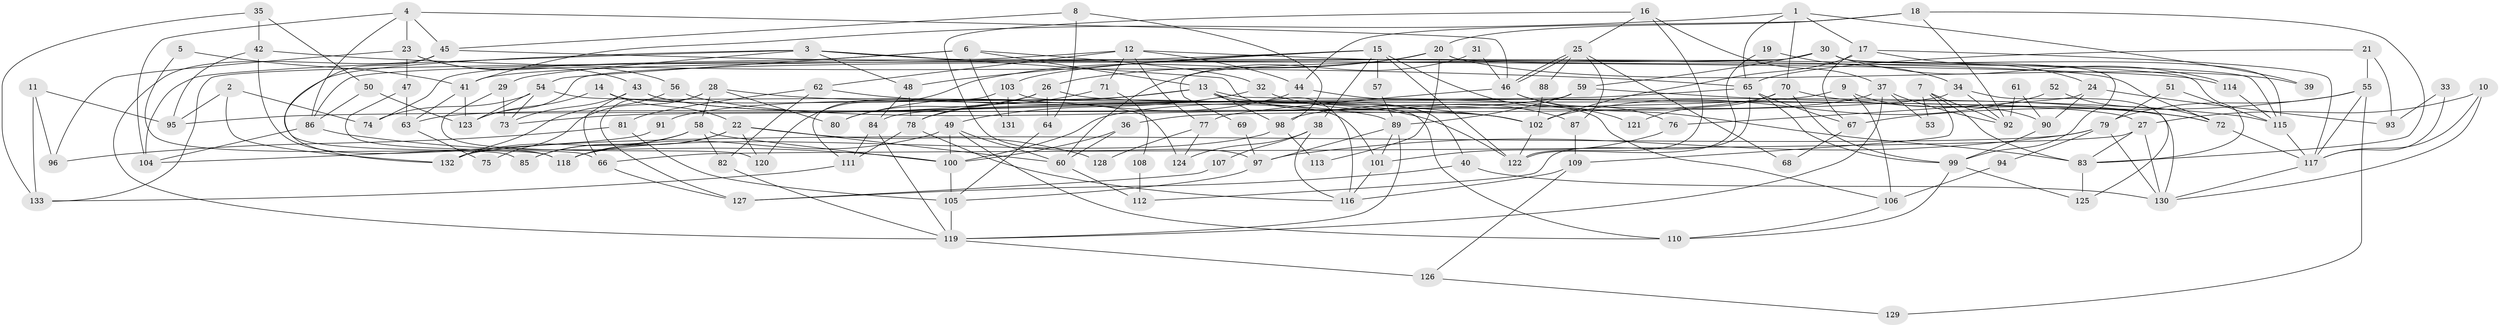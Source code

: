 // Generated by graph-tools (version 1.1) at 2025/50/03/09/25 03:50:02]
// undirected, 133 vertices, 266 edges
graph export_dot {
graph [start="1"]
  node [color=gray90,style=filled];
  1;
  2;
  3;
  4;
  5;
  6;
  7;
  8;
  9;
  10;
  11;
  12;
  13;
  14;
  15;
  16;
  17;
  18;
  19;
  20;
  21;
  22;
  23;
  24;
  25;
  26;
  27;
  28;
  29;
  30;
  31;
  32;
  33;
  34;
  35;
  36;
  37;
  38;
  39;
  40;
  41;
  42;
  43;
  44;
  45;
  46;
  47;
  48;
  49;
  50;
  51;
  52;
  53;
  54;
  55;
  56;
  57;
  58;
  59;
  60;
  61;
  62;
  63;
  64;
  65;
  66;
  67;
  68;
  69;
  70;
  71;
  72;
  73;
  74;
  75;
  76;
  77;
  78;
  79;
  80;
  81;
  82;
  83;
  84;
  85;
  86;
  87;
  88;
  89;
  90;
  91;
  92;
  93;
  94;
  95;
  96;
  97;
  98;
  99;
  100;
  101;
  102;
  103;
  104;
  105;
  106;
  107;
  108;
  109;
  110;
  111;
  112;
  113;
  114;
  115;
  116;
  117;
  118;
  119;
  120;
  121;
  122;
  123;
  124;
  125;
  126;
  127;
  128;
  129;
  130;
  131;
  132;
  133;
  1 -- 65;
  1 -- 41;
  1 -- 17;
  1 -- 39;
  1 -- 70;
  2 -- 95;
  2 -- 132;
  2 -- 74;
  3 -- 102;
  3 -- 132;
  3 -- 29;
  3 -- 48;
  3 -- 83;
  3 -- 104;
  4 -- 46;
  4 -- 23;
  4 -- 45;
  4 -- 86;
  4 -- 104;
  5 -- 41;
  5 -- 85;
  6 -- 74;
  6 -- 13;
  6 -- 32;
  6 -- 54;
  6 -- 131;
  7 -- 83;
  7 -- 92;
  7 -- 53;
  7 -- 109;
  8 -- 64;
  8 -- 45;
  8 -- 98;
  9 -- 90;
  9 -- 106;
  9 -- 95;
  10 -- 117;
  10 -- 27;
  10 -- 130;
  11 -- 95;
  11 -- 133;
  11 -- 96;
  12 -- 62;
  12 -- 86;
  12 -- 44;
  12 -- 71;
  12 -- 72;
  12 -- 77;
  13 -- 98;
  13 -- 130;
  13 -- 40;
  13 -- 80;
  13 -- 91;
  13 -- 116;
  14 -- 22;
  14 -- 101;
  14 -- 123;
  15 -- 41;
  15 -- 38;
  15 -- 48;
  15 -- 57;
  15 -- 103;
  15 -- 121;
  15 -- 122;
  16 -- 25;
  16 -- 122;
  16 -- 37;
  16 -- 97;
  17 -- 117;
  17 -- 24;
  17 -- 67;
  17 -- 102;
  18 -- 83;
  18 -- 20;
  18 -- 44;
  18 -- 92;
  19 -- 34;
  19 -- 122;
  20 -- 133;
  20 -- 26;
  20 -- 39;
  20 -- 113;
  20 -- 115;
  20 -- 120;
  21 -- 65;
  21 -- 55;
  21 -- 93;
  22 -- 120;
  22 -- 118;
  22 -- 60;
  22 -- 85;
  22 -- 128;
  23 -- 56;
  23 -- 43;
  23 -- 47;
  23 -- 96;
  24 -- 76;
  24 -- 90;
  24 -- 93;
  25 -- 46;
  25 -- 46;
  25 -- 87;
  25 -- 68;
  25 -- 88;
  26 -- 80;
  26 -- 73;
  26 -- 27;
  26 -- 64;
  27 -- 130;
  27 -- 66;
  27 -- 83;
  28 -- 58;
  28 -- 115;
  28 -- 75;
  28 -- 80;
  28 -- 127;
  29 -- 73;
  29 -- 120;
  30 -- 99;
  30 -- 115;
  30 -- 59;
  30 -- 69;
  30 -- 114;
  30 -- 123;
  31 -- 46;
  31 -- 60;
  32 -- 49;
  32 -- 87;
  33 -- 117;
  33 -- 93;
  34 -- 92;
  34 -- 36;
  34 -- 125;
  35 -- 42;
  35 -- 50;
  35 -- 133;
  36 -- 60;
  36 -- 100;
  37 -- 119;
  37 -- 53;
  37 -- 92;
  37 -- 98;
  38 -- 124;
  38 -- 116;
  38 -- 107;
  40 -- 130;
  40 -- 127;
  41 -- 123;
  41 -- 63;
  42 -- 65;
  42 -- 118;
  42 -- 95;
  43 -- 89;
  43 -- 66;
  43 -- 73;
  43 -- 122;
  44 -- 78;
  44 -- 106;
  45 -- 118;
  45 -- 114;
  45 -- 119;
  46 -- 83;
  46 -- 76;
  46 -- 77;
  47 -- 66;
  47 -- 63;
  48 -- 78;
  48 -- 84;
  49 -- 110;
  49 -- 100;
  49 -- 60;
  49 -- 118;
  50 -- 123;
  50 -- 86;
  51 -- 79;
  51 -- 115;
  52 -- 72;
  52 -- 102;
  54 -- 123;
  54 -- 73;
  54 -- 74;
  54 -- 124;
  55 -- 79;
  55 -- 117;
  55 -- 67;
  55 -- 129;
  56 -- 132;
  56 -- 102;
  57 -- 89;
  58 -- 100;
  58 -- 82;
  58 -- 85;
  58 -- 132;
  59 -- 72;
  59 -- 63;
  59 -- 89;
  60 -- 112;
  61 -- 90;
  61 -- 92;
  62 -- 102;
  62 -- 81;
  62 -- 82;
  63 -- 75;
  64 -- 105;
  65 -- 84;
  65 -- 67;
  65 -- 99;
  65 -- 112;
  66 -- 127;
  67 -- 68;
  69 -- 97;
  70 -- 99;
  70 -- 72;
  70 -- 100;
  70 -- 121;
  71 -- 78;
  71 -- 108;
  72 -- 117;
  76 -- 101;
  77 -- 124;
  77 -- 128;
  78 -- 111;
  78 -- 116;
  79 -- 130;
  79 -- 97;
  79 -- 94;
  79 -- 132;
  81 -- 105;
  81 -- 96;
  82 -- 119;
  83 -- 125;
  84 -- 119;
  84 -- 111;
  86 -- 104;
  86 -- 100;
  87 -- 109;
  88 -- 102;
  89 -- 119;
  89 -- 97;
  89 -- 101;
  90 -- 99;
  91 -- 104;
  94 -- 106;
  97 -- 105;
  98 -- 113;
  98 -- 118;
  99 -- 125;
  99 -- 110;
  100 -- 105;
  101 -- 116;
  102 -- 122;
  103 -- 111;
  103 -- 110;
  103 -- 131;
  105 -- 119;
  106 -- 110;
  107 -- 127;
  108 -- 112;
  109 -- 116;
  109 -- 126;
  111 -- 133;
  114 -- 115;
  115 -- 117;
  117 -- 130;
  119 -- 126;
  126 -- 129;
}
